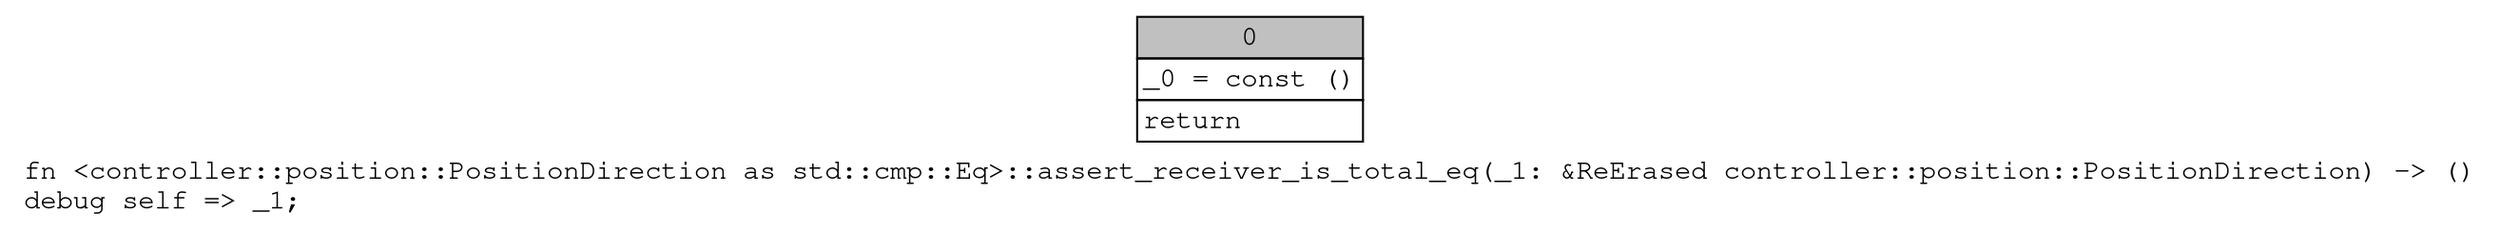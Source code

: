 digraph Mir_0_4749 {
    graph [fontname="Courier, monospace"];
    node [fontname="Courier, monospace"];
    edge [fontname="Courier, monospace"];
    label=<fn &lt;controller::position::PositionDirection as std::cmp::Eq&gt;::assert_receiver_is_total_eq(_1: &amp;ReErased controller::position::PositionDirection) -&gt; ()<br align="left"/>debug self =&gt; _1;<br align="left"/>>;
    bb0__0_4749 [shape="none", label=<<table border="0" cellborder="1" cellspacing="0"><tr><td bgcolor="gray" align="center" colspan="1">0</td></tr><tr><td align="left" balign="left">_0 = const ()<br/></td></tr><tr><td align="left">return</td></tr></table>>];
}
